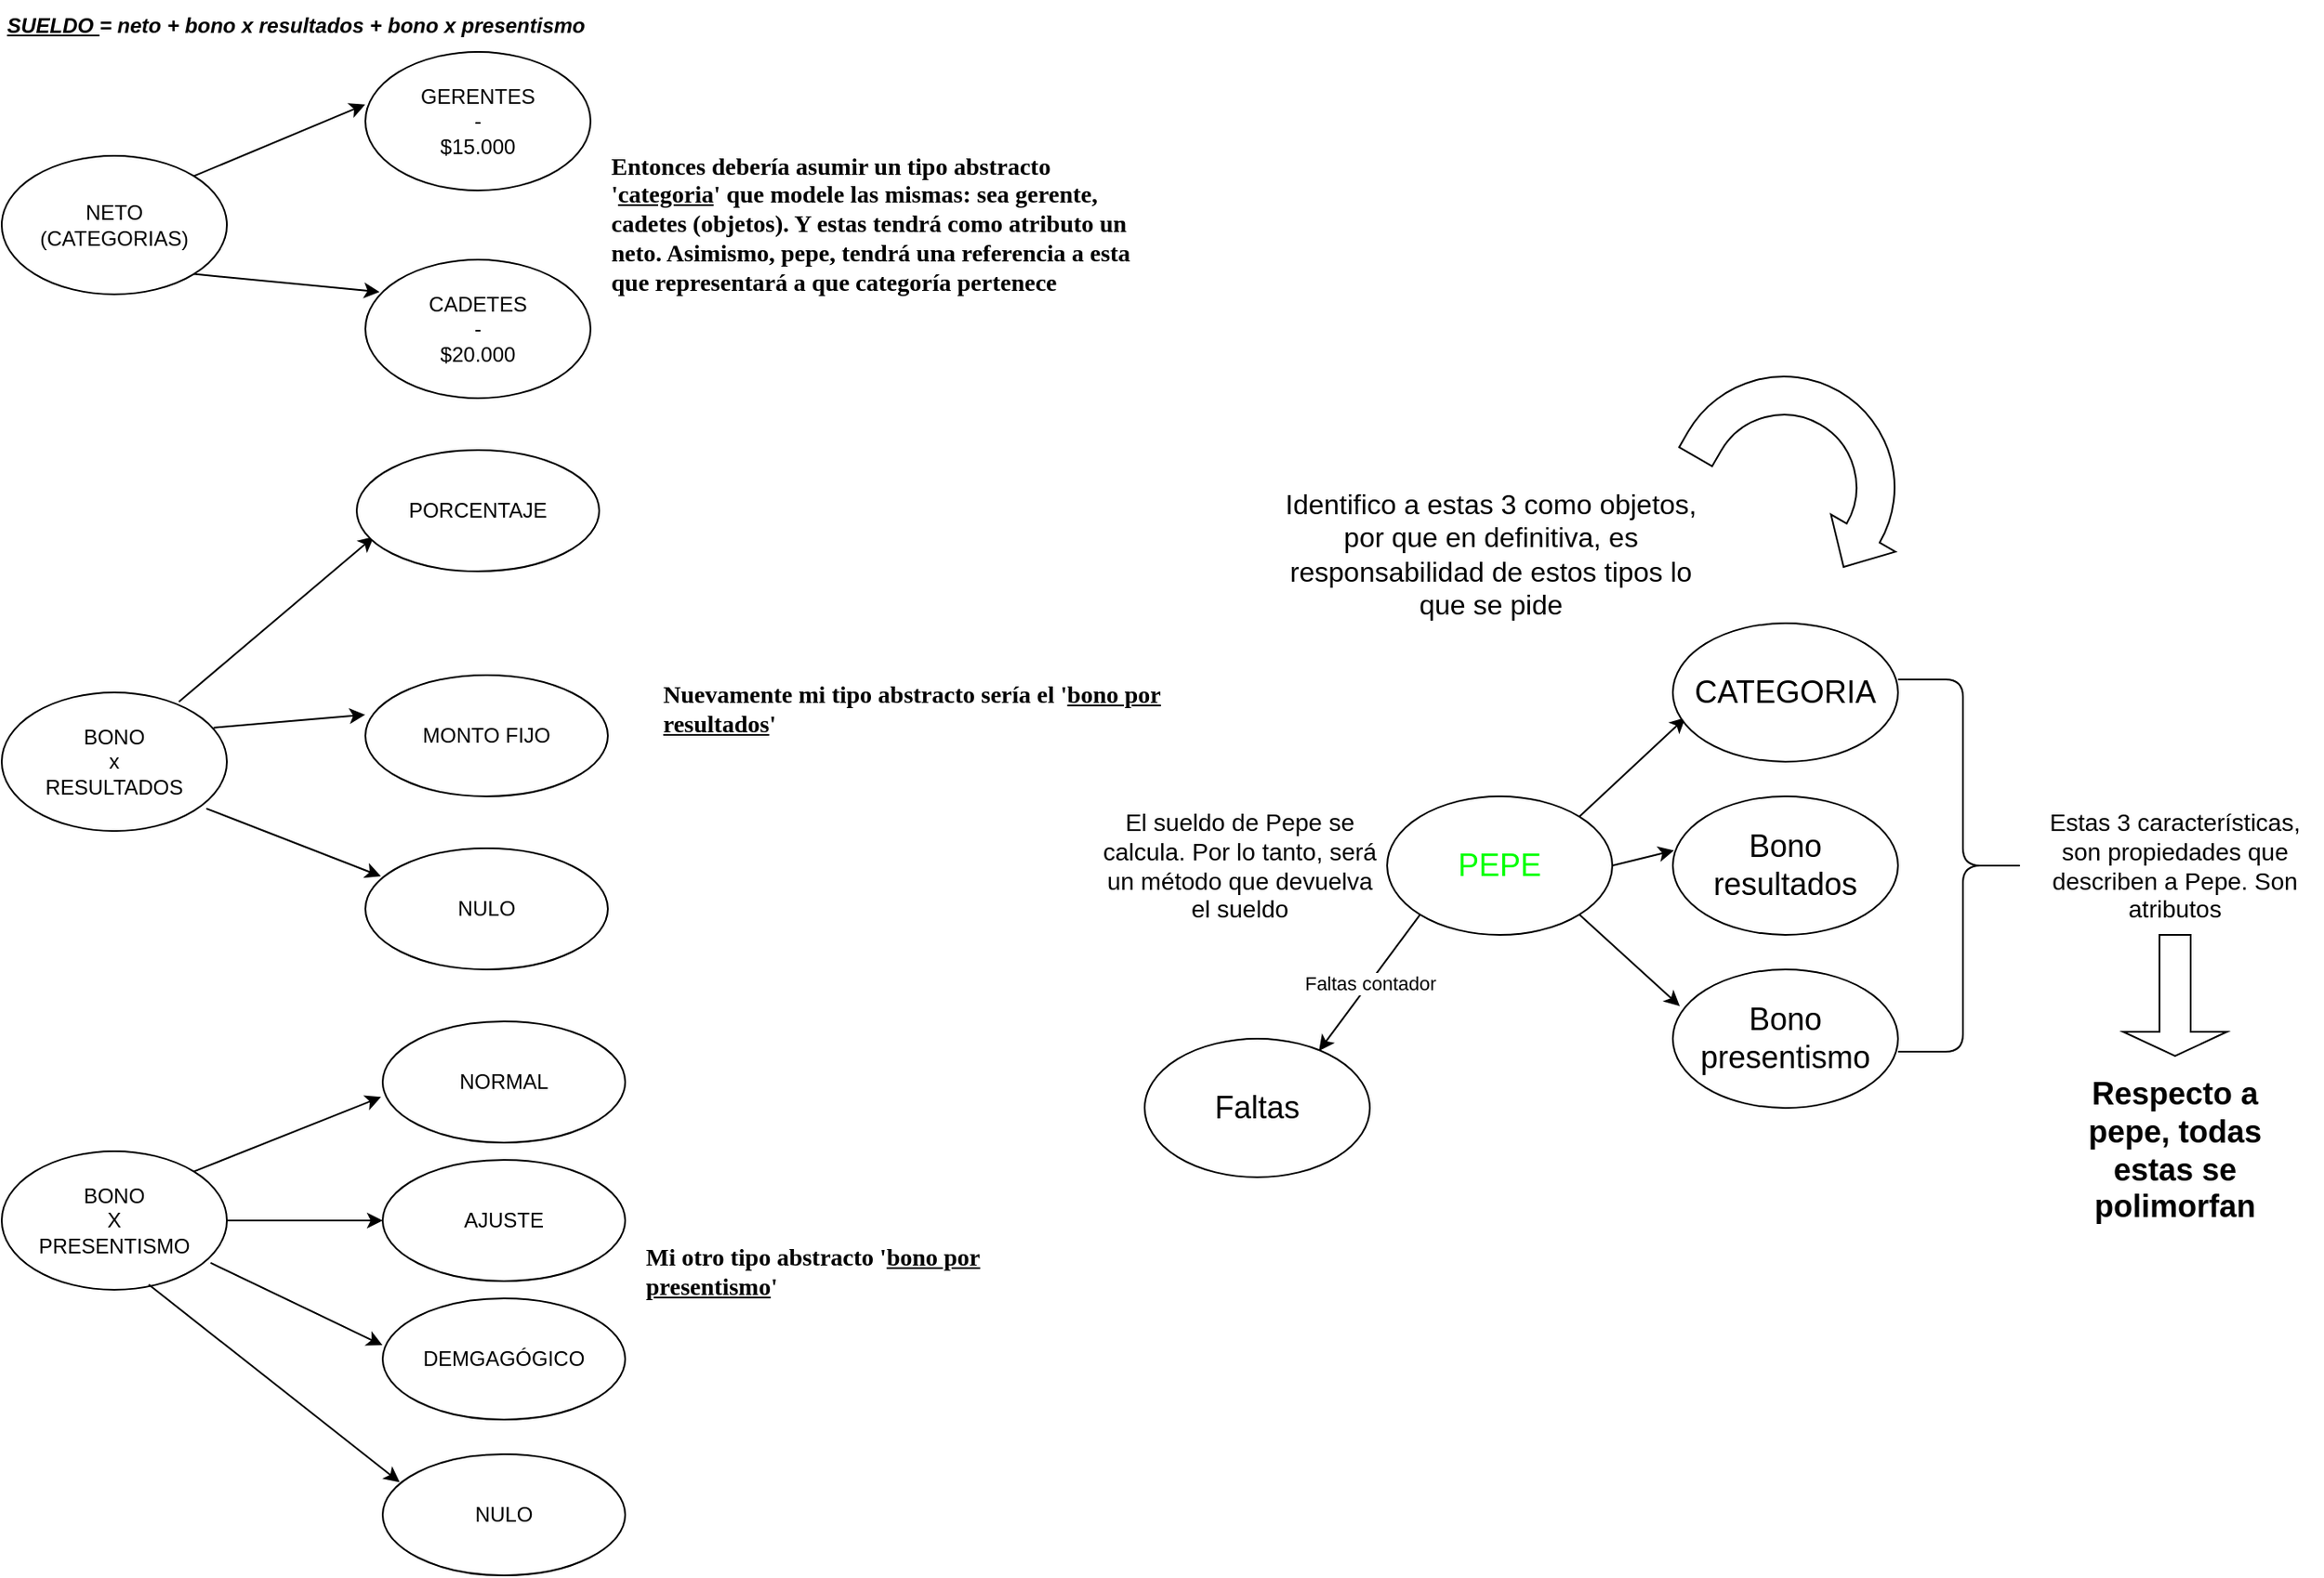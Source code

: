 <mxfile>
    <diagram id="2vCs8MfiK8aJ5e3EdZrz" name="Page-1">
        <mxGraphModel dx="1086" dy="787" grid="1" gridSize="10" guides="1" tooltips="1" connect="1" arrows="1" fold="1" page="1" pageScale="1" pageWidth="850" pageHeight="1100" background="none" math="0" shadow="0">
            <root>
                <mxCell id="0"/>
                <mxCell id="1" parent="0"/>
                <mxCell id="17" value="&lt;u&gt;SUELDO &lt;/u&gt;= &lt;font style=&quot;color: light-dark(rgb(0, 0, 0), rgb(255, 51, 51));&quot;&gt;neto &lt;/font&gt;+ &lt;font style=&quot;&quot;&gt;&lt;font style=&quot;color: light-dark(rgb(0, 0, 0), rgb(0, 255, 0));&quot;&gt;bono &lt;/font&gt;&lt;font style=&quot;&quot;&gt;&lt;font style=&quot;color: light-dark(rgb(0, 0, 0), rgb(0, 255, 0));&quot;&gt;x&lt;/font&gt; &lt;/font&gt;&lt;/font&gt;&lt;font&gt;&lt;font style=&quot;color: light-dark(rgb(0, 0, 0), rgb(0, 255, 0));&quot;&gt;resultados&lt;/font&gt; &lt;/font&gt;+ &lt;font style=&quot;color: light-dark(rgb(0, 0, 0), rgb(255, 255, 0));&quot;&gt;bono x presentismo&lt;/font&gt;" style="text;align=center;html=1;verticalAlign=middle;whiteSpace=wrap;rounded=0;fontStyle=3" parent="1" vertex="1">
                    <mxGeometry x="10" y="70" width="340" height="30" as="geometry"/>
                </mxCell>
                <mxCell id="24" value="&lt;span&gt;&lt;font style=&quot;color: light-dark(rgb(0, 0, 0), rgb(255, 51, 51));&quot;&gt;NETO&lt;/font&gt;&lt;/span&gt;&lt;div style=&quot;scrollbar-color: rgb(75, 75, 75) rgb(27, 29, 30);&quot;&gt;&lt;font style=&quot;color: light-dark(rgb(0, 0, 0), rgb(255, 51, 51));&quot;&gt;(CATEGORIAS)&lt;/font&gt;&lt;/div&gt;" style="ellipse;whiteSpace=wrap;html=1;" parent="1" vertex="1">
                    <mxGeometry x="10" y="160" width="130" height="80" as="geometry"/>
                </mxCell>
                <mxCell id="26" value="GERENTES&lt;div&gt;-&lt;/div&gt;&lt;div&gt;$15.000&lt;/div&gt;" style="ellipse;whiteSpace=wrap;html=1;" parent="1" vertex="1">
                    <mxGeometry x="220" y="100" width="130" height="80" as="geometry"/>
                </mxCell>
                <mxCell id="27" value="CADETES&lt;div&gt;-&lt;/div&gt;&lt;div&gt;$20.000&lt;/div&gt;" style="ellipse;whiteSpace=wrap;html=1;" parent="1" vertex="1">
                    <mxGeometry x="220" y="220" width="130" height="80" as="geometry"/>
                </mxCell>
                <mxCell id="30" value="&lt;h4&gt;&lt;font style=&quot;font-size: 14px;&quot; face=&quot;Verdana&quot;&gt;Entonces debería asumir un tipo abstracto &#39;&lt;u&gt;categoria&lt;/u&gt;&#39; que modele las mismas: sea gerente, cadetes (objetos). Y estas tendrá como atributo un neto. Asimismo, pepe, tendrá una referencia a esta que representará a que categoría pertenece&lt;/font&gt;&lt;/h4&gt;" style="text;strokeColor=none;align=left;fillColor=none;html=1;verticalAlign=middle;whiteSpace=wrap;rounded=0;fontFamily=Verdana;fontSize=12;" parent="1" vertex="1">
                    <mxGeometry x="360" y="170" width="310" height="60" as="geometry"/>
                </mxCell>
                <mxCell id="31" value="&lt;font style=&quot;color: light-dark(rgb(0, 0, 0), rgb(0, 255, 0));&quot;&gt;BONO&lt;/font&gt;&lt;div&gt;&lt;font style=&quot;color: light-dark(rgb(0, 0, 0), rgb(0, 255, 0));&quot;&gt;x&lt;/font&gt;&lt;/div&gt;&lt;div&gt;&lt;font style=&quot;color: light-dark(rgb(0, 0, 0), rgb(0, 255, 0));&quot;&gt;RESULTADOS&lt;/font&gt;&lt;/div&gt;" style="ellipse;whiteSpace=wrap;html=1;" parent="1" vertex="1">
                    <mxGeometry x="10" y="470" width="130" height="80" as="geometry"/>
                </mxCell>
                <mxCell id="32" value="" style="edgeStyle=none;orthogonalLoop=1;jettySize=auto;html=1;entryX=0.071;entryY=0.714;entryDx=0;entryDy=0;entryPerimeter=0;exitX=0.787;exitY=0.067;exitDx=0;exitDy=0;exitPerimeter=0;" parent="1" source="31" target="34" edge="1">
                    <mxGeometry width="80" relative="1" as="geometry">
                        <mxPoint x="130" y="540" as="sourcePoint"/>
                        <mxPoint x="200" y="500" as="targetPoint"/>
                        <Array as="points"/>
                    </mxGeometry>
                </mxCell>
                <mxCell id="34" value="PORCENTAJE" style="ellipse;whiteSpace=wrap;html=1;" parent="1" vertex="1">
                    <mxGeometry x="215" y="330" width="140" height="70" as="geometry"/>
                </mxCell>
                <mxCell id="35" value="MONTO FIJO" style="ellipse;whiteSpace=wrap;html=1;" parent="1" vertex="1">
                    <mxGeometry x="220" y="460" width="140" height="70" as="geometry"/>
                </mxCell>
                <mxCell id="36" value="" style="edgeStyle=none;orthogonalLoop=1;jettySize=auto;html=1;entryX=-0.001;entryY=0.326;entryDx=0;entryDy=0;entryPerimeter=0;exitX=0.941;exitY=0.254;exitDx=0;exitDy=0;exitPerimeter=0;" parent="1" source="31" target="35" edge="1">
                    <mxGeometry width="80" relative="1" as="geometry">
                        <mxPoint x="140" y="560" as="sourcePoint"/>
                        <mxPoint x="220" y="520" as="targetPoint"/>
                        <Array as="points"/>
                    </mxGeometry>
                </mxCell>
                <mxCell id="40" value="NULO" style="ellipse;whiteSpace=wrap;html=1;" parent="1" vertex="1">
                    <mxGeometry x="220" y="560" width="140" height="70" as="geometry"/>
                </mxCell>
                <mxCell id="41" value="" style="edgeStyle=none;orthogonalLoop=1;jettySize=auto;html=1;exitX=0.909;exitY=0.838;exitDx=0;exitDy=0;exitPerimeter=0;entryX=0.064;entryY=0.231;entryDx=0;entryDy=0;entryPerimeter=0;" parent="1" source="31" target="40" edge="1">
                    <mxGeometry width="80" relative="1" as="geometry">
                        <mxPoint x="130" y="602" as="sourcePoint"/>
                        <mxPoint x="210" y="650" as="targetPoint"/>
                        <Array as="points"/>
                    </mxGeometry>
                </mxCell>
                <mxCell id="42" value="" style="edgeStyle=none;orthogonalLoop=1;jettySize=auto;html=1;entryX=-0.001;entryY=0.379;entryDx=0;entryDy=0;entryPerimeter=0;exitX=1;exitY=0;exitDx=0;exitDy=0;" parent="1" source="24" target="26" edge="1">
                    <mxGeometry width="80" relative="1" as="geometry">
                        <mxPoint x="140" y="185" as="sourcePoint"/>
                        <mxPoint x="240" y="95" as="targetPoint"/>
                        <Array as="points"/>
                    </mxGeometry>
                </mxCell>
                <mxCell id="43" value="" style="edgeStyle=none;orthogonalLoop=1;jettySize=auto;html=1;entryX=0.063;entryY=0.233;entryDx=0;entryDy=0;entryPerimeter=0;exitX=1;exitY=1;exitDx=0;exitDy=0;" parent="1" source="24" target="27" edge="1">
                    <mxGeometry width="80" relative="1" as="geometry">
                        <mxPoint x="140" y="240" as="sourcePoint"/>
                        <mxPoint x="239" y="198" as="targetPoint"/>
                        <Array as="points"/>
                    </mxGeometry>
                </mxCell>
                <mxCell id="44" value="&lt;h4&gt;&lt;span style=&quot;font-size: 14px;&quot;&gt;Nuevamente mi tipo abstracto sería el &#39;&lt;u&gt;bono por resultados&lt;/u&gt;&#39;&lt;/span&gt;&lt;/h4&gt;" style="text;strokeColor=none;align=left;fillColor=none;html=1;verticalAlign=middle;whiteSpace=wrap;rounded=0;fontFamily=Verdana;fontSize=12;" parent="1" vertex="1">
                    <mxGeometry x="390" y="450" width="310" height="60" as="geometry"/>
                </mxCell>
                <mxCell id="45" value="&lt;font style=&quot;color: light-dark(rgb(0, 255, 0), rgb(255, 255, 255)); font-size: 18px;&quot;&gt;PEPE&lt;/font&gt;" style="ellipse;whiteSpace=wrap;html=1;" parent="1" vertex="1">
                    <mxGeometry x="810" y="530" width="130" height="80" as="geometry"/>
                </mxCell>
                <mxCell id="46" value="" style="edgeStyle=none;orthogonalLoop=1;jettySize=auto;html=1;exitX=1;exitY=0;exitDx=0;exitDy=0;entryX=0.056;entryY=0.681;entryDx=0;entryDy=0;entryPerimeter=0;" parent="1" source="45" target="47" edge="1">
                    <mxGeometry width="80" relative="1" as="geometry">
                        <mxPoint x="960" y="530" as="sourcePoint"/>
                        <mxPoint x="980" y="480" as="targetPoint"/>
                        <Array as="points"/>
                    </mxGeometry>
                </mxCell>
                <mxCell id="47" value="&lt;span style=&quot;font-size: 18px;&quot;&gt;&lt;font style=&quot;color: light-dark(rgb(0, 0, 0), rgb(255, 51, 51));&quot;&gt;CATEGORIA&lt;/font&gt;&lt;/span&gt;" style="ellipse;whiteSpace=wrap;html=1;" parent="1" vertex="1">
                    <mxGeometry x="975" y="430" width="130" height="80" as="geometry"/>
                </mxCell>
                <mxCell id="48" value="&lt;font style=&quot;font-size: 14px;&quot;&gt;El sueldo de Pepe se calcula. Por lo tanto, será un método que devuelva el sueldo&lt;/font&gt;" style="text;strokeColor=none;align=center;fillColor=none;html=1;verticalAlign=middle;whiteSpace=wrap;rounded=0;" parent="1" vertex="1">
                    <mxGeometry x="640" y="555" width="170" height="30" as="geometry"/>
                </mxCell>
                <mxCell id="49" value="&lt;span style=&quot;font-size: 18px;&quot;&gt;&lt;font style=&quot;color: light-dark(rgb(0, 0, 0), rgb(0, 255, 0));&quot;&gt;Bono resultados&lt;/font&gt;&lt;/span&gt;" style="ellipse;whiteSpace=wrap;html=1;" parent="1" vertex="1">
                    <mxGeometry x="975" y="530" width="130" height="80" as="geometry"/>
                </mxCell>
                <mxCell id="50" value="&lt;span style=&quot;font-size: 18px;&quot;&gt;&lt;font style=&quot;color: light-dark(rgb(0, 0, 0), rgb(255, 255, 0));&quot;&gt;Bono presentismo&lt;/font&gt;&lt;/span&gt;" style="ellipse;whiteSpace=wrap;html=1;" parent="1" vertex="1">
                    <mxGeometry x="975" y="630" width="130" height="80" as="geometry"/>
                </mxCell>
                <mxCell id="51" value="" style="edgeStyle=none;orthogonalLoop=1;jettySize=auto;html=1;exitX=1;exitY=0.5;exitDx=0;exitDy=0;entryX=0.005;entryY=0.39;entryDx=0;entryDy=0;entryPerimeter=0;" parent="1" source="45" target="49" edge="1">
                    <mxGeometry width="80" relative="1" as="geometry">
                        <mxPoint x="940" y="578" as="sourcePoint"/>
                        <mxPoint x="1001" y="520" as="targetPoint"/>
                        <Array as="points"/>
                    </mxGeometry>
                </mxCell>
                <mxCell id="52" value="" style="edgeStyle=none;orthogonalLoop=1;jettySize=auto;html=1;exitX=1;exitY=1;exitDx=0;exitDy=0;entryX=0.031;entryY=0.265;entryDx=0;entryDy=0;entryPerimeter=0;" parent="1" source="45" target="50" edge="1">
                    <mxGeometry width="80" relative="1" as="geometry">
                        <mxPoint x="934" y="599" as="sourcePoint"/>
                        <mxPoint x="970" y="590" as="targetPoint"/>
                        <Array as="points"/>
                    </mxGeometry>
                </mxCell>
                <mxCell id="54" value="" style="shape=curlyBracket;whiteSpace=wrap;html=1;rounded=1;flipH=1;labelPosition=right;verticalLabelPosition=middle;align=left;verticalAlign=middle;size=0.5;" parent="1" vertex="1">
                    <mxGeometry x="1105" y="462.5" width="75" height="215" as="geometry"/>
                </mxCell>
                <mxCell id="57" value="&lt;font style=&quot;font-size: 14px;&quot;&gt;Estas 3 características, son propiedades que describen a Pepe. Son atributos&lt;/font&gt;" style="text;strokeColor=none;align=center;fillColor=none;html=1;verticalAlign=middle;whiteSpace=wrap;rounded=0;" parent="1" vertex="1">
                    <mxGeometry x="1180" y="555" width="170" height="30" as="geometry"/>
                </mxCell>
                <mxCell id="58" value="Faltas contador" style="edgeStyle=none;orthogonalLoop=1;jettySize=auto;html=1;entryX=0.774;entryY=0.088;entryDx=0;entryDy=0;entryPerimeter=0;exitX=0;exitY=1;exitDx=0;exitDy=0;" parent="1" source="45" target="60" edge="1">
                    <mxGeometry width="80" relative="1" as="geometry">
                        <mxPoint x="830" y="620" as="sourcePoint"/>
                        <mxPoint x="760" y="690" as="targetPoint"/>
                        <Array as="points"/>
                    </mxGeometry>
                </mxCell>
                <mxCell id="60" value="&lt;span style=&quot;font-size: 18px;&quot;&gt;Faltas&lt;/span&gt;" style="ellipse;whiteSpace=wrap;html=1;" parent="1" vertex="1">
                    <mxGeometry x="670" y="670" width="130" height="80" as="geometry"/>
                </mxCell>
                <mxCell id="61" value="&lt;font style=&quot;color: light-dark(rgb(0, 0, 0), rgb(255, 255, 0));&quot;&gt;BONO&lt;/font&gt;&lt;div&gt;&lt;font style=&quot;color: light-dark(rgb(0, 0, 0), rgb(255, 255, 0));&quot;&gt;X&lt;/font&gt;&lt;/div&gt;&lt;div&gt;&lt;font style=&quot;color: light-dark(rgb(0, 0, 0), rgb(255, 255, 0));&quot;&gt;PRESENTISMO&lt;/font&gt;&lt;/div&gt;" style="ellipse;whiteSpace=wrap;html=1;" parent="1" vertex="1">
                    <mxGeometry x="10" y="735" width="130" height="80" as="geometry"/>
                </mxCell>
                <mxCell id="62" value="" style="edgeStyle=none;orthogonalLoop=1;jettySize=auto;html=1;exitX=1;exitY=0;exitDx=0;exitDy=0;entryX=-0.007;entryY=0.624;entryDx=0;entryDy=0;entryPerimeter=0;" parent="1" source="61" target="68" edge="1">
                    <mxGeometry width="80" relative="1" as="geometry">
                        <mxPoint x="135" y="750" as="sourcePoint"/>
                        <mxPoint x="200" y="720" as="targetPoint"/>
                        <Array as="points"/>
                    </mxGeometry>
                </mxCell>
                <mxCell id="63" value="" style="edgeStyle=none;orthogonalLoop=1;jettySize=auto;html=1;exitX=0.928;exitY=0.806;exitDx=0;exitDy=0;exitPerimeter=0;entryX=-0.001;entryY=0.386;entryDx=0;entryDy=0;entryPerimeter=0;" parent="1" source="61" target="66" edge="1">
                    <mxGeometry width="80" relative="1" as="geometry">
                        <mxPoint x="160" y="775" as="sourcePoint"/>
                        <mxPoint x="230" y="775" as="targetPoint"/>
                        <Array as="points"/>
                    </mxGeometry>
                </mxCell>
                <mxCell id="64" value="" style="edgeStyle=none;orthogonalLoop=1;jettySize=auto;html=1;exitX=0.653;exitY=0.963;exitDx=0;exitDy=0;entryX=0.07;entryY=0.231;entryDx=0;entryDy=0;entryPerimeter=0;exitPerimeter=0;" parent="1" source="61" target="65" edge="1">
                    <mxGeometry width="80" relative="1" as="geometry">
                        <mxPoint x="135" y="819" as="sourcePoint"/>
                        <mxPoint x="200" y="860" as="targetPoint"/>
                        <Array as="points"/>
                    </mxGeometry>
                </mxCell>
                <mxCell id="65" value="NULO" style="ellipse;whiteSpace=wrap;html=1;" parent="1" vertex="1">
                    <mxGeometry x="230" y="910" width="140" height="70" as="geometry"/>
                </mxCell>
                <mxCell id="66" value="DEMGAGÓGICO" style="ellipse;whiteSpace=wrap;html=1;" parent="1" vertex="1">
                    <mxGeometry x="230" y="820" width="140" height="70" as="geometry"/>
                </mxCell>
                <mxCell id="67" value="AJUSTE" style="ellipse;whiteSpace=wrap;html=1;" parent="1" vertex="1">
                    <mxGeometry x="230" y="740" width="140" height="70" as="geometry"/>
                </mxCell>
                <mxCell id="68" value="NORMAL" style="ellipse;whiteSpace=wrap;html=1;" parent="1" vertex="1">
                    <mxGeometry x="230" y="660" width="140" height="70" as="geometry"/>
                </mxCell>
                <mxCell id="69" value="" style="edgeStyle=none;orthogonalLoop=1;jettySize=auto;html=1;exitX=1;exitY=0.5;exitDx=0;exitDy=0;entryX=0;entryY=0.5;entryDx=0;entryDy=0;" parent="1" source="61" target="67" edge="1">
                    <mxGeometry width="80" relative="1" as="geometry">
                        <mxPoint x="151" y="787" as="sourcePoint"/>
                        <mxPoint x="230" y="760" as="targetPoint"/>
                        <Array as="points"/>
                    </mxGeometry>
                </mxCell>
                <mxCell id="70" value="&lt;h4&gt;&lt;span style=&quot;font-size: 14px;&quot;&gt;Mi otro tipo abstracto &#39;&lt;u&gt;bono por presentismo&lt;/u&gt;&#39;&lt;/span&gt;&lt;/h4&gt;" style="text;strokeColor=none;align=left;fillColor=none;html=1;verticalAlign=middle;whiteSpace=wrap;rounded=0;fontFamily=Verdana;fontSize=12;" parent="1" vertex="1">
                    <mxGeometry x="380" y="780" width="260" height="50" as="geometry"/>
                </mxCell>
                <mxCell id="73" value="" style="shape=singleArrow;direction=south;whiteSpace=wrap;html=1;" parent="1" vertex="1">
                    <mxGeometry x="1235" y="610" width="60" height="70" as="geometry"/>
                </mxCell>
                <mxCell id="75" value="&lt;font style=&quot;font-size: 18px;&quot;&gt;&lt;b&gt;Respecto a pepe, todas estas se polimorfan&lt;/b&gt;&lt;/font&gt;" style="text;strokeColor=none;align=center;fillColor=none;html=1;verticalAlign=middle;whiteSpace=wrap;rounded=0;" parent="1" vertex="1">
                    <mxGeometry x="1195" y="720" width="140" height="30" as="geometry"/>
                </mxCell>
                <mxCell id="76" value="&lt;span&gt;Identifico a estas 3 como objetos, por que en definitiva, es responsabilidad de estos tipos lo que se pide&lt;/span&gt;" style="text;strokeColor=none;align=center;fillColor=none;html=1;verticalAlign=middle;whiteSpace=wrap;rounded=0;fontSize=16;" parent="1" vertex="1">
                    <mxGeometry x="750" y="350" width="240" height="80" as="geometry"/>
                </mxCell>
                <mxCell id="79" value="" style="html=1;shadow=0;dashed=0;align=center;verticalAlign=middle;shape=mxgraph.arrows2.uTurnArrow;dy=11;arrowHead=43;dx2=22.63;rotation=120;" parent="1" vertex="1">
                    <mxGeometry x="1020.0" y="261.65" width="74.11" height="138.35" as="geometry"/>
                </mxCell>
            </root>
        </mxGraphModel>
    </diagram>
</mxfile>